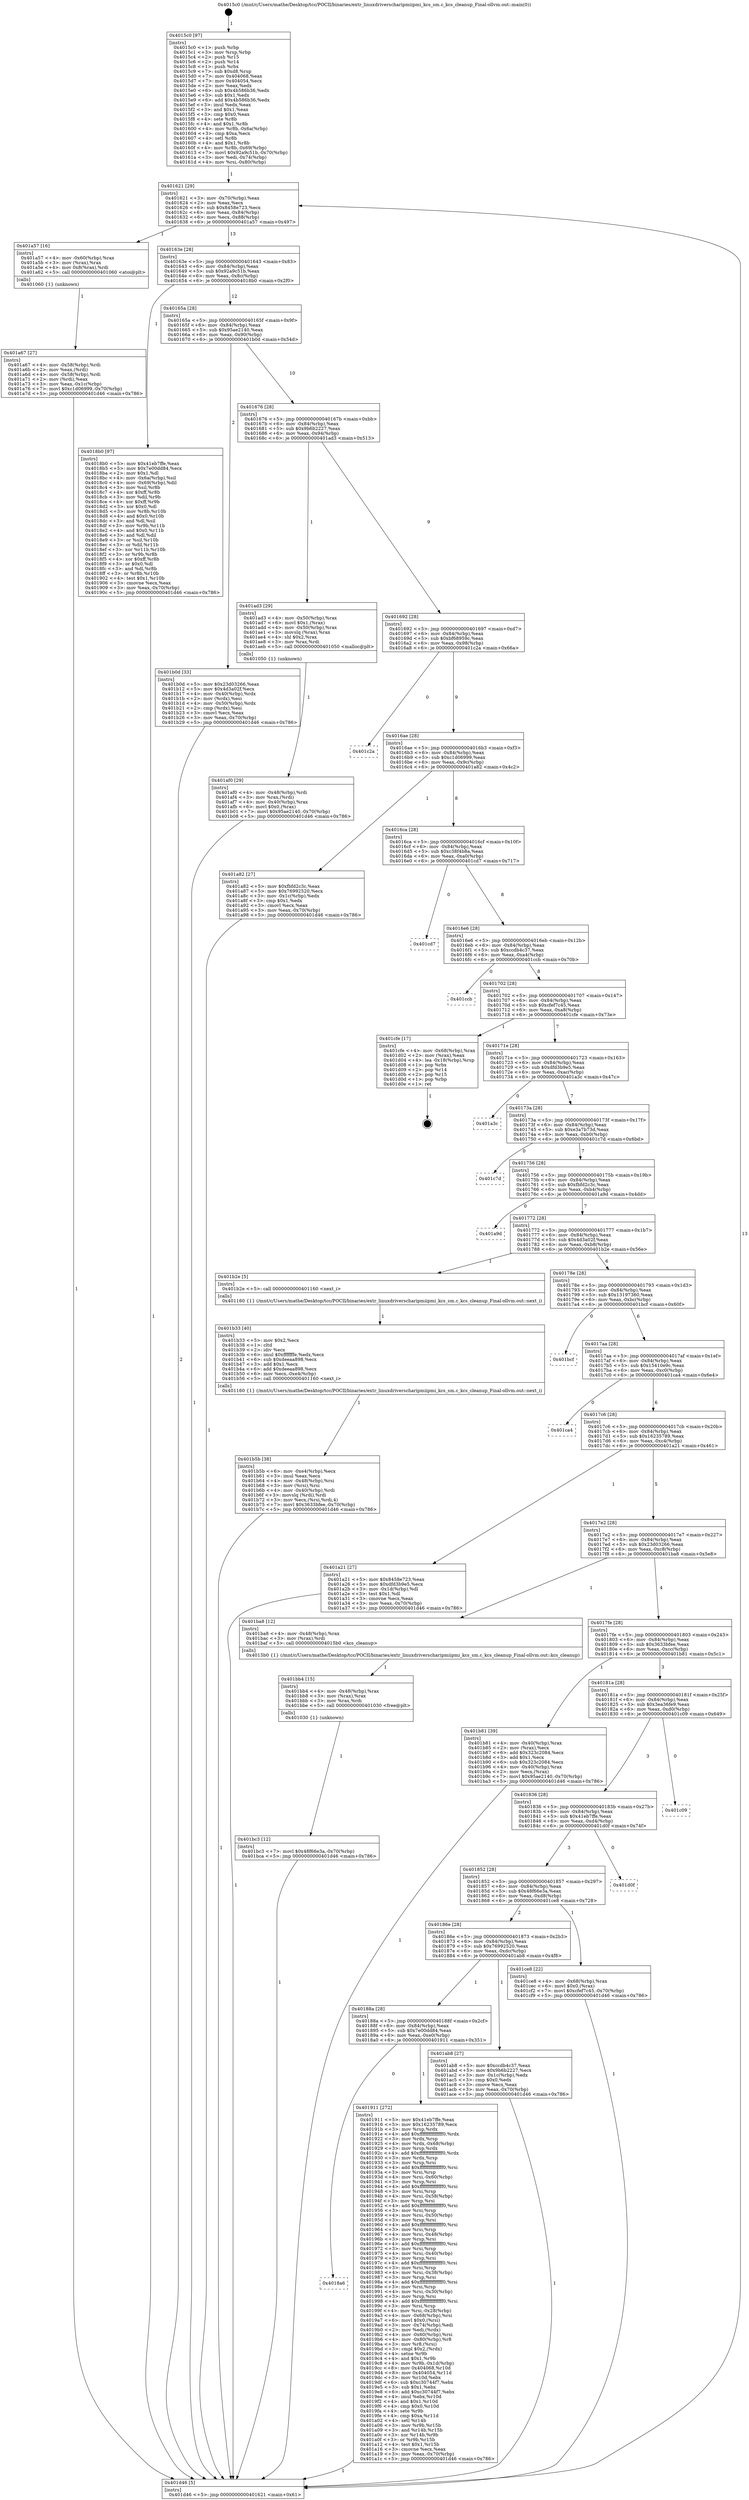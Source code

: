 digraph "0x4015c0" {
  label = "0x4015c0 (/mnt/c/Users/mathe/Desktop/tcc/POCII/binaries/extr_linuxdriverscharipmiipmi_kcs_sm.c_kcs_cleanup_Final-ollvm.out::main(0))"
  labelloc = "t"
  node[shape=record]

  Entry [label="",width=0.3,height=0.3,shape=circle,fillcolor=black,style=filled]
  "0x401621" [label="{
     0x401621 [29]\l
     | [instrs]\l
     &nbsp;&nbsp;0x401621 \<+3\>: mov -0x70(%rbp),%eax\l
     &nbsp;&nbsp;0x401624 \<+2\>: mov %eax,%ecx\l
     &nbsp;&nbsp;0x401626 \<+6\>: sub $0x8458e723,%ecx\l
     &nbsp;&nbsp;0x40162c \<+6\>: mov %eax,-0x84(%rbp)\l
     &nbsp;&nbsp;0x401632 \<+6\>: mov %ecx,-0x88(%rbp)\l
     &nbsp;&nbsp;0x401638 \<+6\>: je 0000000000401a57 \<main+0x497\>\l
  }"]
  "0x401a57" [label="{
     0x401a57 [16]\l
     | [instrs]\l
     &nbsp;&nbsp;0x401a57 \<+4\>: mov -0x60(%rbp),%rax\l
     &nbsp;&nbsp;0x401a5b \<+3\>: mov (%rax),%rax\l
     &nbsp;&nbsp;0x401a5e \<+4\>: mov 0x8(%rax),%rdi\l
     &nbsp;&nbsp;0x401a62 \<+5\>: call 0000000000401060 \<atoi@plt\>\l
     | [calls]\l
     &nbsp;&nbsp;0x401060 \{1\} (unknown)\l
  }"]
  "0x40163e" [label="{
     0x40163e [28]\l
     | [instrs]\l
     &nbsp;&nbsp;0x40163e \<+5\>: jmp 0000000000401643 \<main+0x83\>\l
     &nbsp;&nbsp;0x401643 \<+6\>: mov -0x84(%rbp),%eax\l
     &nbsp;&nbsp;0x401649 \<+5\>: sub $0x92a9c51b,%eax\l
     &nbsp;&nbsp;0x40164e \<+6\>: mov %eax,-0x8c(%rbp)\l
     &nbsp;&nbsp;0x401654 \<+6\>: je 00000000004018b0 \<main+0x2f0\>\l
  }"]
  Exit [label="",width=0.3,height=0.3,shape=circle,fillcolor=black,style=filled,peripheries=2]
  "0x4018b0" [label="{
     0x4018b0 [97]\l
     | [instrs]\l
     &nbsp;&nbsp;0x4018b0 \<+5\>: mov $0x41eb7ffe,%eax\l
     &nbsp;&nbsp;0x4018b5 \<+5\>: mov $0x7e00dd84,%ecx\l
     &nbsp;&nbsp;0x4018ba \<+2\>: mov $0x1,%dl\l
     &nbsp;&nbsp;0x4018bc \<+4\>: mov -0x6a(%rbp),%sil\l
     &nbsp;&nbsp;0x4018c0 \<+4\>: mov -0x69(%rbp),%dil\l
     &nbsp;&nbsp;0x4018c4 \<+3\>: mov %sil,%r8b\l
     &nbsp;&nbsp;0x4018c7 \<+4\>: xor $0xff,%r8b\l
     &nbsp;&nbsp;0x4018cb \<+3\>: mov %dil,%r9b\l
     &nbsp;&nbsp;0x4018ce \<+4\>: xor $0xff,%r9b\l
     &nbsp;&nbsp;0x4018d2 \<+3\>: xor $0x0,%dl\l
     &nbsp;&nbsp;0x4018d5 \<+3\>: mov %r8b,%r10b\l
     &nbsp;&nbsp;0x4018d8 \<+4\>: and $0x0,%r10b\l
     &nbsp;&nbsp;0x4018dc \<+3\>: and %dl,%sil\l
     &nbsp;&nbsp;0x4018df \<+3\>: mov %r9b,%r11b\l
     &nbsp;&nbsp;0x4018e2 \<+4\>: and $0x0,%r11b\l
     &nbsp;&nbsp;0x4018e6 \<+3\>: and %dl,%dil\l
     &nbsp;&nbsp;0x4018e9 \<+3\>: or %sil,%r10b\l
     &nbsp;&nbsp;0x4018ec \<+3\>: or %dil,%r11b\l
     &nbsp;&nbsp;0x4018ef \<+3\>: xor %r11b,%r10b\l
     &nbsp;&nbsp;0x4018f2 \<+3\>: or %r9b,%r8b\l
     &nbsp;&nbsp;0x4018f5 \<+4\>: xor $0xff,%r8b\l
     &nbsp;&nbsp;0x4018f9 \<+3\>: or $0x0,%dl\l
     &nbsp;&nbsp;0x4018fc \<+3\>: and %dl,%r8b\l
     &nbsp;&nbsp;0x4018ff \<+3\>: or %r8b,%r10b\l
     &nbsp;&nbsp;0x401902 \<+4\>: test $0x1,%r10b\l
     &nbsp;&nbsp;0x401906 \<+3\>: cmovne %ecx,%eax\l
     &nbsp;&nbsp;0x401909 \<+3\>: mov %eax,-0x70(%rbp)\l
     &nbsp;&nbsp;0x40190c \<+5\>: jmp 0000000000401d46 \<main+0x786\>\l
  }"]
  "0x40165a" [label="{
     0x40165a [28]\l
     | [instrs]\l
     &nbsp;&nbsp;0x40165a \<+5\>: jmp 000000000040165f \<main+0x9f\>\l
     &nbsp;&nbsp;0x40165f \<+6\>: mov -0x84(%rbp),%eax\l
     &nbsp;&nbsp;0x401665 \<+5\>: sub $0x95ae2140,%eax\l
     &nbsp;&nbsp;0x40166a \<+6\>: mov %eax,-0x90(%rbp)\l
     &nbsp;&nbsp;0x401670 \<+6\>: je 0000000000401b0d \<main+0x54d\>\l
  }"]
  "0x401d46" [label="{
     0x401d46 [5]\l
     | [instrs]\l
     &nbsp;&nbsp;0x401d46 \<+5\>: jmp 0000000000401621 \<main+0x61\>\l
  }"]
  "0x4015c0" [label="{
     0x4015c0 [97]\l
     | [instrs]\l
     &nbsp;&nbsp;0x4015c0 \<+1\>: push %rbp\l
     &nbsp;&nbsp;0x4015c1 \<+3\>: mov %rsp,%rbp\l
     &nbsp;&nbsp;0x4015c4 \<+2\>: push %r15\l
     &nbsp;&nbsp;0x4015c6 \<+2\>: push %r14\l
     &nbsp;&nbsp;0x4015c8 \<+1\>: push %rbx\l
     &nbsp;&nbsp;0x4015c9 \<+7\>: sub $0xd8,%rsp\l
     &nbsp;&nbsp;0x4015d0 \<+7\>: mov 0x404068,%eax\l
     &nbsp;&nbsp;0x4015d7 \<+7\>: mov 0x404054,%ecx\l
     &nbsp;&nbsp;0x4015de \<+2\>: mov %eax,%edx\l
     &nbsp;&nbsp;0x4015e0 \<+6\>: sub $0x4b586b36,%edx\l
     &nbsp;&nbsp;0x4015e6 \<+3\>: sub $0x1,%edx\l
     &nbsp;&nbsp;0x4015e9 \<+6\>: add $0x4b586b36,%edx\l
     &nbsp;&nbsp;0x4015ef \<+3\>: imul %edx,%eax\l
     &nbsp;&nbsp;0x4015f2 \<+3\>: and $0x1,%eax\l
     &nbsp;&nbsp;0x4015f5 \<+3\>: cmp $0x0,%eax\l
     &nbsp;&nbsp;0x4015f8 \<+4\>: sete %r8b\l
     &nbsp;&nbsp;0x4015fc \<+4\>: and $0x1,%r8b\l
     &nbsp;&nbsp;0x401600 \<+4\>: mov %r8b,-0x6a(%rbp)\l
     &nbsp;&nbsp;0x401604 \<+3\>: cmp $0xa,%ecx\l
     &nbsp;&nbsp;0x401607 \<+4\>: setl %r8b\l
     &nbsp;&nbsp;0x40160b \<+4\>: and $0x1,%r8b\l
     &nbsp;&nbsp;0x40160f \<+4\>: mov %r8b,-0x69(%rbp)\l
     &nbsp;&nbsp;0x401613 \<+7\>: movl $0x92a9c51b,-0x70(%rbp)\l
     &nbsp;&nbsp;0x40161a \<+3\>: mov %edi,-0x74(%rbp)\l
     &nbsp;&nbsp;0x40161d \<+4\>: mov %rsi,-0x80(%rbp)\l
  }"]
  "0x401bc3" [label="{
     0x401bc3 [12]\l
     | [instrs]\l
     &nbsp;&nbsp;0x401bc3 \<+7\>: movl $0x48f66e3a,-0x70(%rbp)\l
     &nbsp;&nbsp;0x401bca \<+5\>: jmp 0000000000401d46 \<main+0x786\>\l
  }"]
  "0x401b0d" [label="{
     0x401b0d [33]\l
     | [instrs]\l
     &nbsp;&nbsp;0x401b0d \<+5\>: mov $0x23d03266,%eax\l
     &nbsp;&nbsp;0x401b12 \<+5\>: mov $0x4d3a02f,%ecx\l
     &nbsp;&nbsp;0x401b17 \<+4\>: mov -0x40(%rbp),%rdx\l
     &nbsp;&nbsp;0x401b1b \<+2\>: mov (%rdx),%esi\l
     &nbsp;&nbsp;0x401b1d \<+4\>: mov -0x50(%rbp),%rdx\l
     &nbsp;&nbsp;0x401b21 \<+2\>: cmp (%rdx),%esi\l
     &nbsp;&nbsp;0x401b23 \<+3\>: cmovl %ecx,%eax\l
     &nbsp;&nbsp;0x401b26 \<+3\>: mov %eax,-0x70(%rbp)\l
     &nbsp;&nbsp;0x401b29 \<+5\>: jmp 0000000000401d46 \<main+0x786\>\l
  }"]
  "0x401676" [label="{
     0x401676 [28]\l
     | [instrs]\l
     &nbsp;&nbsp;0x401676 \<+5\>: jmp 000000000040167b \<main+0xbb\>\l
     &nbsp;&nbsp;0x40167b \<+6\>: mov -0x84(%rbp),%eax\l
     &nbsp;&nbsp;0x401681 \<+5\>: sub $0x9b6b2227,%eax\l
     &nbsp;&nbsp;0x401686 \<+6\>: mov %eax,-0x94(%rbp)\l
     &nbsp;&nbsp;0x40168c \<+6\>: je 0000000000401ad3 \<main+0x513\>\l
  }"]
  "0x401bb4" [label="{
     0x401bb4 [15]\l
     | [instrs]\l
     &nbsp;&nbsp;0x401bb4 \<+4\>: mov -0x48(%rbp),%rax\l
     &nbsp;&nbsp;0x401bb8 \<+3\>: mov (%rax),%rax\l
     &nbsp;&nbsp;0x401bbb \<+3\>: mov %rax,%rdi\l
     &nbsp;&nbsp;0x401bbe \<+5\>: call 0000000000401030 \<free@plt\>\l
     | [calls]\l
     &nbsp;&nbsp;0x401030 \{1\} (unknown)\l
  }"]
  "0x401ad3" [label="{
     0x401ad3 [29]\l
     | [instrs]\l
     &nbsp;&nbsp;0x401ad3 \<+4\>: mov -0x50(%rbp),%rax\l
     &nbsp;&nbsp;0x401ad7 \<+6\>: movl $0x1,(%rax)\l
     &nbsp;&nbsp;0x401add \<+4\>: mov -0x50(%rbp),%rax\l
     &nbsp;&nbsp;0x401ae1 \<+3\>: movslq (%rax),%rax\l
     &nbsp;&nbsp;0x401ae4 \<+4\>: shl $0x2,%rax\l
     &nbsp;&nbsp;0x401ae8 \<+3\>: mov %rax,%rdi\l
     &nbsp;&nbsp;0x401aeb \<+5\>: call 0000000000401050 \<malloc@plt\>\l
     | [calls]\l
     &nbsp;&nbsp;0x401050 \{1\} (unknown)\l
  }"]
  "0x401692" [label="{
     0x401692 [28]\l
     | [instrs]\l
     &nbsp;&nbsp;0x401692 \<+5\>: jmp 0000000000401697 \<main+0xd7\>\l
     &nbsp;&nbsp;0x401697 \<+6\>: mov -0x84(%rbp),%eax\l
     &nbsp;&nbsp;0x40169d \<+5\>: sub $0xbf68959c,%eax\l
     &nbsp;&nbsp;0x4016a2 \<+6\>: mov %eax,-0x98(%rbp)\l
     &nbsp;&nbsp;0x4016a8 \<+6\>: je 0000000000401c2a \<main+0x66a\>\l
  }"]
  "0x401b5b" [label="{
     0x401b5b [38]\l
     | [instrs]\l
     &nbsp;&nbsp;0x401b5b \<+6\>: mov -0xe4(%rbp),%ecx\l
     &nbsp;&nbsp;0x401b61 \<+3\>: imul %eax,%ecx\l
     &nbsp;&nbsp;0x401b64 \<+4\>: mov -0x48(%rbp),%rsi\l
     &nbsp;&nbsp;0x401b68 \<+3\>: mov (%rsi),%rsi\l
     &nbsp;&nbsp;0x401b6b \<+4\>: mov -0x40(%rbp),%rdi\l
     &nbsp;&nbsp;0x401b6f \<+3\>: movslq (%rdi),%rdi\l
     &nbsp;&nbsp;0x401b72 \<+3\>: mov %ecx,(%rsi,%rdi,4)\l
     &nbsp;&nbsp;0x401b75 \<+7\>: movl $0x3633bfee,-0x70(%rbp)\l
     &nbsp;&nbsp;0x401b7c \<+5\>: jmp 0000000000401d46 \<main+0x786\>\l
  }"]
  "0x401c2a" [label="{
     0x401c2a\l
  }", style=dashed]
  "0x4016ae" [label="{
     0x4016ae [28]\l
     | [instrs]\l
     &nbsp;&nbsp;0x4016ae \<+5\>: jmp 00000000004016b3 \<main+0xf3\>\l
     &nbsp;&nbsp;0x4016b3 \<+6\>: mov -0x84(%rbp),%eax\l
     &nbsp;&nbsp;0x4016b9 \<+5\>: sub $0xc1d06999,%eax\l
     &nbsp;&nbsp;0x4016be \<+6\>: mov %eax,-0x9c(%rbp)\l
     &nbsp;&nbsp;0x4016c4 \<+6\>: je 0000000000401a82 \<main+0x4c2\>\l
  }"]
  "0x401b33" [label="{
     0x401b33 [40]\l
     | [instrs]\l
     &nbsp;&nbsp;0x401b33 \<+5\>: mov $0x2,%ecx\l
     &nbsp;&nbsp;0x401b38 \<+1\>: cltd\l
     &nbsp;&nbsp;0x401b39 \<+2\>: idiv %ecx\l
     &nbsp;&nbsp;0x401b3b \<+6\>: imul $0xfffffffe,%edx,%ecx\l
     &nbsp;&nbsp;0x401b41 \<+6\>: sub $0xdeeaa898,%ecx\l
     &nbsp;&nbsp;0x401b47 \<+3\>: add $0x1,%ecx\l
     &nbsp;&nbsp;0x401b4a \<+6\>: add $0xdeeaa898,%ecx\l
     &nbsp;&nbsp;0x401b50 \<+6\>: mov %ecx,-0xe4(%rbp)\l
     &nbsp;&nbsp;0x401b56 \<+5\>: call 0000000000401160 \<next_i\>\l
     | [calls]\l
     &nbsp;&nbsp;0x401160 \{1\} (/mnt/c/Users/mathe/Desktop/tcc/POCII/binaries/extr_linuxdriverscharipmiipmi_kcs_sm.c_kcs_cleanup_Final-ollvm.out::next_i)\l
  }"]
  "0x401a82" [label="{
     0x401a82 [27]\l
     | [instrs]\l
     &nbsp;&nbsp;0x401a82 \<+5\>: mov $0xfbfd2c3c,%eax\l
     &nbsp;&nbsp;0x401a87 \<+5\>: mov $0x76992520,%ecx\l
     &nbsp;&nbsp;0x401a8c \<+3\>: mov -0x1c(%rbp),%edx\l
     &nbsp;&nbsp;0x401a8f \<+3\>: cmp $0x1,%edx\l
     &nbsp;&nbsp;0x401a92 \<+3\>: cmovl %ecx,%eax\l
     &nbsp;&nbsp;0x401a95 \<+3\>: mov %eax,-0x70(%rbp)\l
     &nbsp;&nbsp;0x401a98 \<+5\>: jmp 0000000000401d46 \<main+0x786\>\l
  }"]
  "0x4016ca" [label="{
     0x4016ca [28]\l
     | [instrs]\l
     &nbsp;&nbsp;0x4016ca \<+5\>: jmp 00000000004016cf \<main+0x10f\>\l
     &nbsp;&nbsp;0x4016cf \<+6\>: mov -0x84(%rbp),%eax\l
     &nbsp;&nbsp;0x4016d5 \<+5\>: sub $0xc38f4b8a,%eax\l
     &nbsp;&nbsp;0x4016da \<+6\>: mov %eax,-0xa0(%rbp)\l
     &nbsp;&nbsp;0x4016e0 \<+6\>: je 0000000000401cd7 \<main+0x717\>\l
  }"]
  "0x401af0" [label="{
     0x401af0 [29]\l
     | [instrs]\l
     &nbsp;&nbsp;0x401af0 \<+4\>: mov -0x48(%rbp),%rdi\l
     &nbsp;&nbsp;0x401af4 \<+3\>: mov %rax,(%rdi)\l
     &nbsp;&nbsp;0x401af7 \<+4\>: mov -0x40(%rbp),%rax\l
     &nbsp;&nbsp;0x401afb \<+6\>: movl $0x0,(%rax)\l
     &nbsp;&nbsp;0x401b01 \<+7\>: movl $0x95ae2140,-0x70(%rbp)\l
     &nbsp;&nbsp;0x401b08 \<+5\>: jmp 0000000000401d46 \<main+0x786\>\l
  }"]
  "0x401cd7" [label="{
     0x401cd7\l
  }", style=dashed]
  "0x4016e6" [label="{
     0x4016e6 [28]\l
     | [instrs]\l
     &nbsp;&nbsp;0x4016e6 \<+5\>: jmp 00000000004016eb \<main+0x12b\>\l
     &nbsp;&nbsp;0x4016eb \<+6\>: mov -0x84(%rbp),%eax\l
     &nbsp;&nbsp;0x4016f1 \<+5\>: sub $0xccdb4c37,%eax\l
     &nbsp;&nbsp;0x4016f6 \<+6\>: mov %eax,-0xa4(%rbp)\l
     &nbsp;&nbsp;0x4016fc \<+6\>: je 0000000000401ccb \<main+0x70b\>\l
  }"]
  "0x401a67" [label="{
     0x401a67 [27]\l
     | [instrs]\l
     &nbsp;&nbsp;0x401a67 \<+4\>: mov -0x58(%rbp),%rdi\l
     &nbsp;&nbsp;0x401a6b \<+2\>: mov %eax,(%rdi)\l
     &nbsp;&nbsp;0x401a6d \<+4\>: mov -0x58(%rbp),%rdi\l
     &nbsp;&nbsp;0x401a71 \<+2\>: mov (%rdi),%eax\l
     &nbsp;&nbsp;0x401a73 \<+3\>: mov %eax,-0x1c(%rbp)\l
     &nbsp;&nbsp;0x401a76 \<+7\>: movl $0xc1d06999,-0x70(%rbp)\l
     &nbsp;&nbsp;0x401a7d \<+5\>: jmp 0000000000401d46 \<main+0x786\>\l
  }"]
  "0x401ccb" [label="{
     0x401ccb\l
  }", style=dashed]
  "0x401702" [label="{
     0x401702 [28]\l
     | [instrs]\l
     &nbsp;&nbsp;0x401702 \<+5\>: jmp 0000000000401707 \<main+0x147\>\l
     &nbsp;&nbsp;0x401707 \<+6\>: mov -0x84(%rbp),%eax\l
     &nbsp;&nbsp;0x40170d \<+5\>: sub $0xcfef7c45,%eax\l
     &nbsp;&nbsp;0x401712 \<+6\>: mov %eax,-0xa8(%rbp)\l
     &nbsp;&nbsp;0x401718 \<+6\>: je 0000000000401cfe \<main+0x73e\>\l
  }"]
  "0x4018a6" [label="{
     0x4018a6\l
  }", style=dashed]
  "0x401cfe" [label="{
     0x401cfe [17]\l
     | [instrs]\l
     &nbsp;&nbsp;0x401cfe \<+4\>: mov -0x68(%rbp),%rax\l
     &nbsp;&nbsp;0x401d02 \<+2\>: mov (%rax),%eax\l
     &nbsp;&nbsp;0x401d04 \<+4\>: lea -0x18(%rbp),%rsp\l
     &nbsp;&nbsp;0x401d08 \<+1\>: pop %rbx\l
     &nbsp;&nbsp;0x401d09 \<+2\>: pop %r14\l
     &nbsp;&nbsp;0x401d0b \<+2\>: pop %r15\l
     &nbsp;&nbsp;0x401d0d \<+1\>: pop %rbp\l
     &nbsp;&nbsp;0x401d0e \<+1\>: ret\l
  }"]
  "0x40171e" [label="{
     0x40171e [28]\l
     | [instrs]\l
     &nbsp;&nbsp;0x40171e \<+5\>: jmp 0000000000401723 \<main+0x163\>\l
     &nbsp;&nbsp;0x401723 \<+6\>: mov -0x84(%rbp),%eax\l
     &nbsp;&nbsp;0x401729 \<+5\>: sub $0xdfd3b9e5,%eax\l
     &nbsp;&nbsp;0x40172e \<+6\>: mov %eax,-0xac(%rbp)\l
     &nbsp;&nbsp;0x401734 \<+6\>: je 0000000000401a3c \<main+0x47c\>\l
  }"]
  "0x401911" [label="{
     0x401911 [272]\l
     | [instrs]\l
     &nbsp;&nbsp;0x401911 \<+5\>: mov $0x41eb7ffe,%eax\l
     &nbsp;&nbsp;0x401916 \<+5\>: mov $0x16235789,%ecx\l
     &nbsp;&nbsp;0x40191b \<+3\>: mov %rsp,%rdx\l
     &nbsp;&nbsp;0x40191e \<+4\>: add $0xfffffffffffffff0,%rdx\l
     &nbsp;&nbsp;0x401922 \<+3\>: mov %rdx,%rsp\l
     &nbsp;&nbsp;0x401925 \<+4\>: mov %rdx,-0x68(%rbp)\l
     &nbsp;&nbsp;0x401929 \<+3\>: mov %rsp,%rdx\l
     &nbsp;&nbsp;0x40192c \<+4\>: add $0xfffffffffffffff0,%rdx\l
     &nbsp;&nbsp;0x401930 \<+3\>: mov %rdx,%rsp\l
     &nbsp;&nbsp;0x401933 \<+3\>: mov %rsp,%rsi\l
     &nbsp;&nbsp;0x401936 \<+4\>: add $0xfffffffffffffff0,%rsi\l
     &nbsp;&nbsp;0x40193a \<+3\>: mov %rsi,%rsp\l
     &nbsp;&nbsp;0x40193d \<+4\>: mov %rsi,-0x60(%rbp)\l
     &nbsp;&nbsp;0x401941 \<+3\>: mov %rsp,%rsi\l
     &nbsp;&nbsp;0x401944 \<+4\>: add $0xfffffffffffffff0,%rsi\l
     &nbsp;&nbsp;0x401948 \<+3\>: mov %rsi,%rsp\l
     &nbsp;&nbsp;0x40194b \<+4\>: mov %rsi,-0x58(%rbp)\l
     &nbsp;&nbsp;0x40194f \<+3\>: mov %rsp,%rsi\l
     &nbsp;&nbsp;0x401952 \<+4\>: add $0xfffffffffffffff0,%rsi\l
     &nbsp;&nbsp;0x401956 \<+3\>: mov %rsi,%rsp\l
     &nbsp;&nbsp;0x401959 \<+4\>: mov %rsi,-0x50(%rbp)\l
     &nbsp;&nbsp;0x40195d \<+3\>: mov %rsp,%rsi\l
     &nbsp;&nbsp;0x401960 \<+4\>: add $0xfffffffffffffff0,%rsi\l
     &nbsp;&nbsp;0x401964 \<+3\>: mov %rsi,%rsp\l
     &nbsp;&nbsp;0x401967 \<+4\>: mov %rsi,-0x48(%rbp)\l
     &nbsp;&nbsp;0x40196b \<+3\>: mov %rsp,%rsi\l
     &nbsp;&nbsp;0x40196e \<+4\>: add $0xfffffffffffffff0,%rsi\l
     &nbsp;&nbsp;0x401972 \<+3\>: mov %rsi,%rsp\l
     &nbsp;&nbsp;0x401975 \<+4\>: mov %rsi,-0x40(%rbp)\l
     &nbsp;&nbsp;0x401979 \<+3\>: mov %rsp,%rsi\l
     &nbsp;&nbsp;0x40197c \<+4\>: add $0xfffffffffffffff0,%rsi\l
     &nbsp;&nbsp;0x401980 \<+3\>: mov %rsi,%rsp\l
     &nbsp;&nbsp;0x401983 \<+4\>: mov %rsi,-0x38(%rbp)\l
     &nbsp;&nbsp;0x401987 \<+3\>: mov %rsp,%rsi\l
     &nbsp;&nbsp;0x40198a \<+4\>: add $0xfffffffffffffff0,%rsi\l
     &nbsp;&nbsp;0x40198e \<+3\>: mov %rsi,%rsp\l
     &nbsp;&nbsp;0x401991 \<+4\>: mov %rsi,-0x30(%rbp)\l
     &nbsp;&nbsp;0x401995 \<+3\>: mov %rsp,%rsi\l
     &nbsp;&nbsp;0x401998 \<+4\>: add $0xfffffffffffffff0,%rsi\l
     &nbsp;&nbsp;0x40199c \<+3\>: mov %rsi,%rsp\l
     &nbsp;&nbsp;0x40199f \<+4\>: mov %rsi,-0x28(%rbp)\l
     &nbsp;&nbsp;0x4019a3 \<+4\>: mov -0x68(%rbp),%rsi\l
     &nbsp;&nbsp;0x4019a7 \<+6\>: movl $0x0,(%rsi)\l
     &nbsp;&nbsp;0x4019ad \<+3\>: mov -0x74(%rbp),%edi\l
     &nbsp;&nbsp;0x4019b0 \<+2\>: mov %edi,(%rdx)\l
     &nbsp;&nbsp;0x4019b2 \<+4\>: mov -0x60(%rbp),%rsi\l
     &nbsp;&nbsp;0x4019b6 \<+4\>: mov -0x80(%rbp),%r8\l
     &nbsp;&nbsp;0x4019ba \<+3\>: mov %r8,(%rsi)\l
     &nbsp;&nbsp;0x4019bd \<+3\>: cmpl $0x2,(%rdx)\l
     &nbsp;&nbsp;0x4019c0 \<+4\>: setne %r9b\l
     &nbsp;&nbsp;0x4019c4 \<+4\>: and $0x1,%r9b\l
     &nbsp;&nbsp;0x4019c8 \<+4\>: mov %r9b,-0x1d(%rbp)\l
     &nbsp;&nbsp;0x4019cc \<+8\>: mov 0x404068,%r10d\l
     &nbsp;&nbsp;0x4019d4 \<+8\>: mov 0x404054,%r11d\l
     &nbsp;&nbsp;0x4019dc \<+3\>: mov %r10d,%ebx\l
     &nbsp;&nbsp;0x4019df \<+6\>: sub $0xc30744f7,%ebx\l
     &nbsp;&nbsp;0x4019e5 \<+3\>: sub $0x1,%ebx\l
     &nbsp;&nbsp;0x4019e8 \<+6\>: add $0xc30744f7,%ebx\l
     &nbsp;&nbsp;0x4019ee \<+4\>: imul %ebx,%r10d\l
     &nbsp;&nbsp;0x4019f2 \<+4\>: and $0x1,%r10d\l
     &nbsp;&nbsp;0x4019f6 \<+4\>: cmp $0x0,%r10d\l
     &nbsp;&nbsp;0x4019fa \<+4\>: sete %r9b\l
     &nbsp;&nbsp;0x4019fe \<+4\>: cmp $0xa,%r11d\l
     &nbsp;&nbsp;0x401a02 \<+4\>: setl %r14b\l
     &nbsp;&nbsp;0x401a06 \<+3\>: mov %r9b,%r15b\l
     &nbsp;&nbsp;0x401a09 \<+3\>: and %r14b,%r15b\l
     &nbsp;&nbsp;0x401a0c \<+3\>: xor %r14b,%r9b\l
     &nbsp;&nbsp;0x401a0f \<+3\>: or %r9b,%r15b\l
     &nbsp;&nbsp;0x401a12 \<+4\>: test $0x1,%r15b\l
     &nbsp;&nbsp;0x401a16 \<+3\>: cmovne %ecx,%eax\l
     &nbsp;&nbsp;0x401a19 \<+3\>: mov %eax,-0x70(%rbp)\l
     &nbsp;&nbsp;0x401a1c \<+5\>: jmp 0000000000401d46 \<main+0x786\>\l
  }"]
  "0x401a3c" [label="{
     0x401a3c\l
  }", style=dashed]
  "0x40173a" [label="{
     0x40173a [28]\l
     | [instrs]\l
     &nbsp;&nbsp;0x40173a \<+5\>: jmp 000000000040173f \<main+0x17f\>\l
     &nbsp;&nbsp;0x40173f \<+6\>: mov -0x84(%rbp),%eax\l
     &nbsp;&nbsp;0x401745 \<+5\>: sub $0xe3a7b73d,%eax\l
     &nbsp;&nbsp;0x40174a \<+6\>: mov %eax,-0xb0(%rbp)\l
     &nbsp;&nbsp;0x401750 \<+6\>: je 0000000000401c7d \<main+0x6bd\>\l
  }"]
  "0x40188a" [label="{
     0x40188a [28]\l
     | [instrs]\l
     &nbsp;&nbsp;0x40188a \<+5\>: jmp 000000000040188f \<main+0x2cf\>\l
     &nbsp;&nbsp;0x40188f \<+6\>: mov -0x84(%rbp),%eax\l
     &nbsp;&nbsp;0x401895 \<+5\>: sub $0x7e00dd84,%eax\l
     &nbsp;&nbsp;0x40189a \<+6\>: mov %eax,-0xe0(%rbp)\l
     &nbsp;&nbsp;0x4018a0 \<+6\>: je 0000000000401911 \<main+0x351\>\l
  }"]
  "0x401c7d" [label="{
     0x401c7d\l
  }", style=dashed]
  "0x401756" [label="{
     0x401756 [28]\l
     | [instrs]\l
     &nbsp;&nbsp;0x401756 \<+5\>: jmp 000000000040175b \<main+0x19b\>\l
     &nbsp;&nbsp;0x40175b \<+6\>: mov -0x84(%rbp),%eax\l
     &nbsp;&nbsp;0x401761 \<+5\>: sub $0xfbfd2c3c,%eax\l
     &nbsp;&nbsp;0x401766 \<+6\>: mov %eax,-0xb4(%rbp)\l
     &nbsp;&nbsp;0x40176c \<+6\>: je 0000000000401a9d \<main+0x4dd\>\l
  }"]
  "0x401ab8" [label="{
     0x401ab8 [27]\l
     | [instrs]\l
     &nbsp;&nbsp;0x401ab8 \<+5\>: mov $0xccdb4c37,%eax\l
     &nbsp;&nbsp;0x401abd \<+5\>: mov $0x9b6b2227,%ecx\l
     &nbsp;&nbsp;0x401ac2 \<+3\>: mov -0x1c(%rbp),%edx\l
     &nbsp;&nbsp;0x401ac5 \<+3\>: cmp $0x0,%edx\l
     &nbsp;&nbsp;0x401ac8 \<+3\>: cmove %ecx,%eax\l
     &nbsp;&nbsp;0x401acb \<+3\>: mov %eax,-0x70(%rbp)\l
     &nbsp;&nbsp;0x401ace \<+5\>: jmp 0000000000401d46 \<main+0x786\>\l
  }"]
  "0x401a9d" [label="{
     0x401a9d\l
  }", style=dashed]
  "0x401772" [label="{
     0x401772 [28]\l
     | [instrs]\l
     &nbsp;&nbsp;0x401772 \<+5\>: jmp 0000000000401777 \<main+0x1b7\>\l
     &nbsp;&nbsp;0x401777 \<+6\>: mov -0x84(%rbp),%eax\l
     &nbsp;&nbsp;0x40177d \<+5\>: sub $0x4d3a02f,%eax\l
     &nbsp;&nbsp;0x401782 \<+6\>: mov %eax,-0xb8(%rbp)\l
     &nbsp;&nbsp;0x401788 \<+6\>: je 0000000000401b2e \<main+0x56e\>\l
  }"]
  "0x40186e" [label="{
     0x40186e [28]\l
     | [instrs]\l
     &nbsp;&nbsp;0x40186e \<+5\>: jmp 0000000000401873 \<main+0x2b3\>\l
     &nbsp;&nbsp;0x401873 \<+6\>: mov -0x84(%rbp),%eax\l
     &nbsp;&nbsp;0x401879 \<+5\>: sub $0x76992520,%eax\l
     &nbsp;&nbsp;0x40187e \<+6\>: mov %eax,-0xdc(%rbp)\l
     &nbsp;&nbsp;0x401884 \<+6\>: je 0000000000401ab8 \<main+0x4f8\>\l
  }"]
  "0x401b2e" [label="{
     0x401b2e [5]\l
     | [instrs]\l
     &nbsp;&nbsp;0x401b2e \<+5\>: call 0000000000401160 \<next_i\>\l
     | [calls]\l
     &nbsp;&nbsp;0x401160 \{1\} (/mnt/c/Users/mathe/Desktop/tcc/POCII/binaries/extr_linuxdriverscharipmiipmi_kcs_sm.c_kcs_cleanup_Final-ollvm.out::next_i)\l
  }"]
  "0x40178e" [label="{
     0x40178e [28]\l
     | [instrs]\l
     &nbsp;&nbsp;0x40178e \<+5\>: jmp 0000000000401793 \<main+0x1d3\>\l
     &nbsp;&nbsp;0x401793 \<+6\>: mov -0x84(%rbp),%eax\l
     &nbsp;&nbsp;0x401799 \<+5\>: sub $0x13197360,%eax\l
     &nbsp;&nbsp;0x40179e \<+6\>: mov %eax,-0xbc(%rbp)\l
     &nbsp;&nbsp;0x4017a4 \<+6\>: je 0000000000401bcf \<main+0x60f\>\l
  }"]
  "0x401ce8" [label="{
     0x401ce8 [22]\l
     | [instrs]\l
     &nbsp;&nbsp;0x401ce8 \<+4\>: mov -0x68(%rbp),%rax\l
     &nbsp;&nbsp;0x401cec \<+6\>: movl $0x0,(%rax)\l
     &nbsp;&nbsp;0x401cf2 \<+7\>: movl $0xcfef7c45,-0x70(%rbp)\l
     &nbsp;&nbsp;0x401cf9 \<+5\>: jmp 0000000000401d46 \<main+0x786\>\l
  }"]
  "0x401bcf" [label="{
     0x401bcf\l
  }", style=dashed]
  "0x4017aa" [label="{
     0x4017aa [28]\l
     | [instrs]\l
     &nbsp;&nbsp;0x4017aa \<+5\>: jmp 00000000004017af \<main+0x1ef\>\l
     &nbsp;&nbsp;0x4017af \<+6\>: mov -0x84(%rbp),%eax\l
     &nbsp;&nbsp;0x4017b5 \<+5\>: sub $0x15410e9c,%eax\l
     &nbsp;&nbsp;0x4017ba \<+6\>: mov %eax,-0xc0(%rbp)\l
     &nbsp;&nbsp;0x4017c0 \<+6\>: je 0000000000401ca4 \<main+0x6e4\>\l
  }"]
  "0x401852" [label="{
     0x401852 [28]\l
     | [instrs]\l
     &nbsp;&nbsp;0x401852 \<+5\>: jmp 0000000000401857 \<main+0x297\>\l
     &nbsp;&nbsp;0x401857 \<+6\>: mov -0x84(%rbp),%eax\l
     &nbsp;&nbsp;0x40185d \<+5\>: sub $0x48f66e3a,%eax\l
     &nbsp;&nbsp;0x401862 \<+6\>: mov %eax,-0xd8(%rbp)\l
     &nbsp;&nbsp;0x401868 \<+6\>: je 0000000000401ce8 \<main+0x728\>\l
  }"]
  "0x401ca4" [label="{
     0x401ca4\l
  }", style=dashed]
  "0x4017c6" [label="{
     0x4017c6 [28]\l
     | [instrs]\l
     &nbsp;&nbsp;0x4017c6 \<+5\>: jmp 00000000004017cb \<main+0x20b\>\l
     &nbsp;&nbsp;0x4017cb \<+6\>: mov -0x84(%rbp),%eax\l
     &nbsp;&nbsp;0x4017d1 \<+5\>: sub $0x16235789,%eax\l
     &nbsp;&nbsp;0x4017d6 \<+6\>: mov %eax,-0xc4(%rbp)\l
     &nbsp;&nbsp;0x4017dc \<+6\>: je 0000000000401a21 \<main+0x461\>\l
  }"]
  "0x401d0f" [label="{
     0x401d0f\l
  }", style=dashed]
  "0x401a21" [label="{
     0x401a21 [27]\l
     | [instrs]\l
     &nbsp;&nbsp;0x401a21 \<+5\>: mov $0x8458e723,%eax\l
     &nbsp;&nbsp;0x401a26 \<+5\>: mov $0xdfd3b9e5,%ecx\l
     &nbsp;&nbsp;0x401a2b \<+3\>: mov -0x1d(%rbp),%dl\l
     &nbsp;&nbsp;0x401a2e \<+3\>: test $0x1,%dl\l
     &nbsp;&nbsp;0x401a31 \<+3\>: cmovne %ecx,%eax\l
     &nbsp;&nbsp;0x401a34 \<+3\>: mov %eax,-0x70(%rbp)\l
     &nbsp;&nbsp;0x401a37 \<+5\>: jmp 0000000000401d46 \<main+0x786\>\l
  }"]
  "0x4017e2" [label="{
     0x4017e2 [28]\l
     | [instrs]\l
     &nbsp;&nbsp;0x4017e2 \<+5\>: jmp 00000000004017e7 \<main+0x227\>\l
     &nbsp;&nbsp;0x4017e7 \<+6\>: mov -0x84(%rbp),%eax\l
     &nbsp;&nbsp;0x4017ed \<+5\>: sub $0x23d03266,%eax\l
     &nbsp;&nbsp;0x4017f2 \<+6\>: mov %eax,-0xc8(%rbp)\l
     &nbsp;&nbsp;0x4017f8 \<+6\>: je 0000000000401ba8 \<main+0x5e8\>\l
  }"]
  "0x401836" [label="{
     0x401836 [28]\l
     | [instrs]\l
     &nbsp;&nbsp;0x401836 \<+5\>: jmp 000000000040183b \<main+0x27b\>\l
     &nbsp;&nbsp;0x40183b \<+6\>: mov -0x84(%rbp),%eax\l
     &nbsp;&nbsp;0x401841 \<+5\>: sub $0x41eb7ffe,%eax\l
     &nbsp;&nbsp;0x401846 \<+6\>: mov %eax,-0xd4(%rbp)\l
     &nbsp;&nbsp;0x40184c \<+6\>: je 0000000000401d0f \<main+0x74f\>\l
  }"]
  "0x401ba8" [label="{
     0x401ba8 [12]\l
     | [instrs]\l
     &nbsp;&nbsp;0x401ba8 \<+4\>: mov -0x48(%rbp),%rax\l
     &nbsp;&nbsp;0x401bac \<+3\>: mov (%rax),%rdi\l
     &nbsp;&nbsp;0x401baf \<+5\>: call 00000000004015b0 \<kcs_cleanup\>\l
     | [calls]\l
     &nbsp;&nbsp;0x4015b0 \{1\} (/mnt/c/Users/mathe/Desktop/tcc/POCII/binaries/extr_linuxdriverscharipmiipmi_kcs_sm.c_kcs_cleanup_Final-ollvm.out::kcs_cleanup)\l
  }"]
  "0x4017fe" [label="{
     0x4017fe [28]\l
     | [instrs]\l
     &nbsp;&nbsp;0x4017fe \<+5\>: jmp 0000000000401803 \<main+0x243\>\l
     &nbsp;&nbsp;0x401803 \<+6\>: mov -0x84(%rbp),%eax\l
     &nbsp;&nbsp;0x401809 \<+5\>: sub $0x3633bfee,%eax\l
     &nbsp;&nbsp;0x40180e \<+6\>: mov %eax,-0xcc(%rbp)\l
     &nbsp;&nbsp;0x401814 \<+6\>: je 0000000000401b81 \<main+0x5c1\>\l
  }"]
  "0x401c09" [label="{
     0x401c09\l
  }", style=dashed]
  "0x401b81" [label="{
     0x401b81 [39]\l
     | [instrs]\l
     &nbsp;&nbsp;0x401b81 \<+4\>: mov -0x40(%rbp),%rax\l
     &nbsp;&nbsp;0x401b85 \<+2\>: mov (%rax),%ecx\l
     &nbsp;&nbsp;0x401b87 \<+6\>: add $0x323c2084,%ecx\l
     &nbsp;&nbsp;0x401b8d \<+3\>: add $0x1,%ecx\l
     &nbsp;&nbsp;0x401b90 \<+6\>: sub $0x323c2084,%ecx\l
     &nbsp;&nbsp;0x401b96 \<+4\>: mov -0x40(%rbp),%rax\l
     &nbsp;&nbsp;0x401b9a \<+2\>: mov %ecx,(%rax)\l
     &nbsp;&nbsp;0x401b9c \<+7\>: movl $0x95ae2140,-0x70(%rbp)\l
     &nbsp;&nbsp;0x401ba3 \<+5\>: jmp 0000000000401d46 \<main+0x786\>\l
  }"]
  "0x40181a" [label="{
     0x40181a [28]\l
     | [instrs]\l
     &nbsp;&nbsp;0x40181a \<+5\>: jmp 000000000040181f \<main+0x25f\>\l
     &nbsp;&nbsp;0x40181f \<+6\>: mov -0x84(%rbp),%eax\l
     &nbsp;&nbsp;0x401825 \<+5\>: sub $0x3ea36fe9,%eax\l
     &nbsp;&nbsp;0x40182a \<+6\>: mov %eax,-0xd0(%rbp)\l
     &nbsp;&nbsp;0x401830 \<+6\>: je 0000000000401c09 \<main+0x649\>\l
  }"]
  Entry -> "0x4015c0" [label=" 1"]
  "0x401621" -> "0x401a57" [label=" 1"]
  "0x401621" -> "0x40163e" [label=" 13"]
  "0x401cfe" -> Exit [label=" 1"]
  "0x40163e" -> "0x4018b0" [label=" 1"]
  "0x40163e" -> "0x40165a" [label=" 12"]
  "0x4018b0" -> "0x401d46" [label=" 1"]
  "0x4015c0" -> "0x401621" [label=" 1"]
  "0x401d46" -> "0x401621" [label=" 13"]
  "0x401ce8" -> "0x401d46" [label=" 1"]
  "0x40165a" -> "0x401b0d" [label=" 2"]
  "0x40165a" -> "0x401676" [label=" 10"]
  "0x401bc3" -> "0x401d46" [label=" 1"]
  "0x401676" -> "0x401ad3" [label=" 1"]
  "0x401676" -> "0x401692" [label=" 9"]
  "0x401bb4" -> "0x401bc3" [label=" 1"]
  "0x401692" -> "0x401c2a" [label=" 0"]
  "0x401692" -> "0x4016ae" [label=" 9"]
  "0x401ba8" -> "0x401bb4" [label=" 1"]
  "0x4016ae" -> "0x401a82" [label=" 1"]
  "0x4016ae" -> "0x4016ca" [label=" 8"]
  "0x401b81" -> "0x401d46" [label=" 1"]
  "0x4016ca" -> "0x401cd7" [label=" 0"]
  "0x4016ca" -> "0x4016e6" [label=" 8"]
  "0x401b5b" -> "0x401d46" [label=" 1"]
  "0x4016e6" -> "0x401ccb" [label=" 0"]
  "0x4016e6" -> "0x401702" [label=" 8"]
  "0x401b33" -> "0x401b5b" [label=" 1"]
  "0x401702" -> "0x401cfe" [label=" 1"]
  "0x401702" -> "0x40171e" [label=" 7"]
  "0x401b0d" -> "0x401d46" [label=" 2"]
  "0x40171e" -> "0x401a3c" [label=" 0"]
  "0x40171e" -> "0x40173a" [label=" 7"]
  "0x401af0" -> "0x401d46" [label=" 1"]
  "0x40173a" -> "0x401c7d" [label=" 0"]
  "0x40173a" -> "0x401756" [label=" 7"]
  "0x401ab8" -> "0x401d46" [label=" 1"]
  "0x401756" -> "0x401a9d" [label=" 0"]
  "0x401756" -> "0x401772" [label=" 7"]
  "0x401a82" -> "0x401d46" [label=" 1"]
  "0x401772" -> "0x401b2e" [label=" 1"]
  "0x401772" -> "0x40178e" [label=" 6"]
  "0x401a57" -> "0x401a67" [label=" 1"]
  "0x40178e" -> "0x401bcf" [label=" 0"]
  "0x40178e" -> "0x4017aa" [label=" 6"]
  "0x401a21" -> "0x401d46" [label=" 1"]
  "0x4017aa" -> "0x401ca4" [label=" 0"]
  "0x4017aa" -> "0x4017c6" [label=" 6"]
  "0x401b2e" -> "0x401b33" [label=" 1"]
  "0x4017c6" -> "0x401a21" [label=" 1"]
  "0x4017c6" -> "0x4017e2" [label=" 5"]
  "0x40188a" -> "0x4018a6" [label=" 0"]
  "0x4017e2" -> "0x401ba8" [label=" 1"]
  "0x4017e2" -> "0x4017fe" [label=" 4"]
  "0x401ad3" -> "0x401af0" [label=" 1"]
  "0x4017fe" -> "0x401b81" [label=" 1"]
  "0x4017fe" -> "0x40181a" [label=" 3"]
  "0x40186e" -> "0x40188a" [label=" 1"]
  "0x40181a" -> "0x401c09" [label=" 0"]
  "0x40181a" -> "0x401836" [label=" 3"]
  "0x40188a" -> "0x401911" [label=" 1"]
  "0x401836" -> "0x401d0f" [label=" 0"]
  "0x401836" -> "0x401852" [label=" 3"]
  "0x401911" -> "0x401d46" [label=" 1"]
  "0x401852" -> "0x401ce8" [label=" 1"]
  "0x401852" -> "0x40186e" [label=" 2"]
  "0x401a67" -> "0x401d46" [label=" 1"]
  "0x40186e" -> "0x401ab8" [label=" 1"]
}

